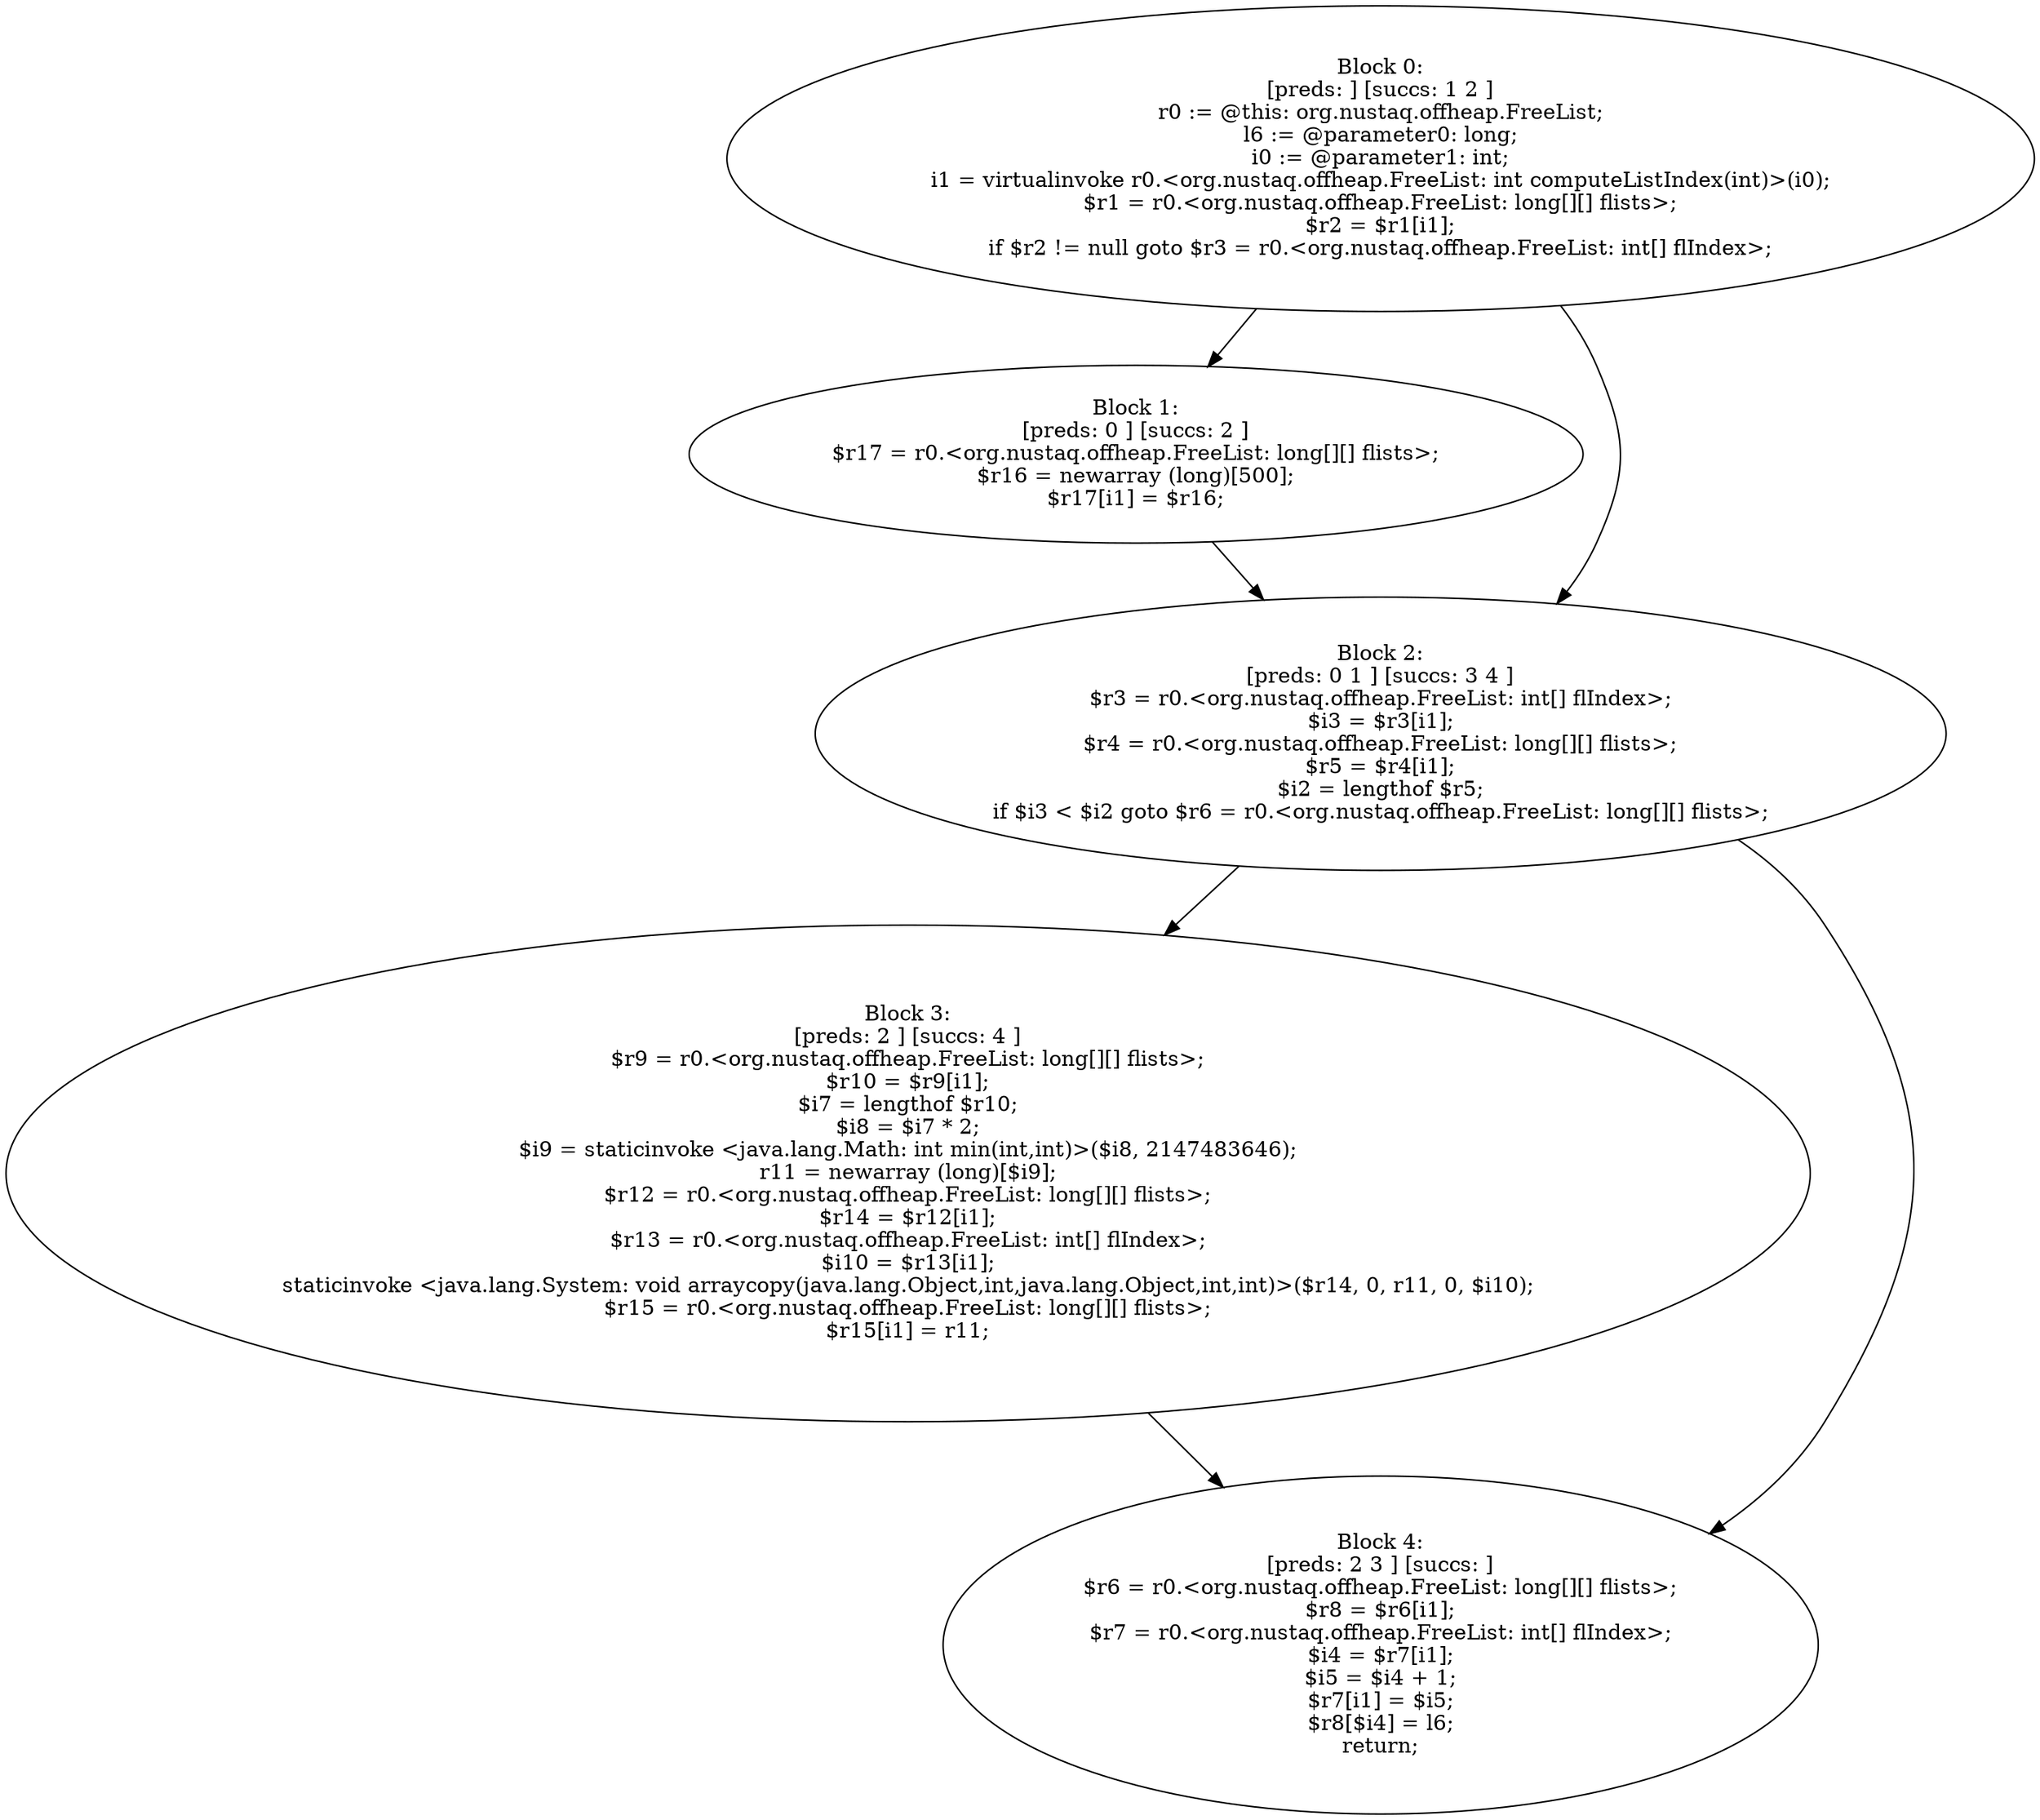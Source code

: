 digraph "unitGraph" {
    "Block 0:
[preds: ] [succs: 1 2 ]
r0 := @this: org.nustaq.offheap.FreeList;
l6 := @parameter0: long;
i0 := @parameter1: int;
i1 = virtualinvoke r0.<org.nustaq.offheap.FreeList: int computeListIndex(int)>(i0);
$r1 = r0.<org.nustaq.offheap.FreeList: long[][] flists>;
$r2 = $r1[i1];
if $r2 != null goto $r3 = r0.<org.nustaq.offheap.FreeList: int[] flIndex>;
"
    "Block 1:
[preds: 0 ] [succs: 2 ]
$r17 = r0.<org.nustaq.offheap.FreeList: long[][] flists>;
$r16 = newarray (long)[500];
$r17[i1] = $r16;
"
    "Block 2:
[preds: 0 1 ] [succs: 3 4 ]
$r3 = r0.<org.nustaq.offheap.FreeList: int[] flIndex>;
$i3 = $r3[i1];
$r4 = r0.<org.nustaq.offheap.FreeList: long[][] flists>;
$r5 = $r4[i1];
$i2 = lengthof $r5;
if $i3 < $i2 goto $r6 = r0.<org.nustaq.offheap.FreeList: long[][] flists>;
"
    "Block 3:
[preds: 2 ] [succs: 4 ]
$r9 = r0.<org.nustaq.offheap.FreeList: long[][] flists>;
$r10 = $r9[i1];
$i7 = lengthof $r10;
$i8 = $i7 * 2;
$i9 = staticinvoke <java.lang.Math: int min(int,int)>($i8, 2147483646);
r11 = newarray (long)[$i9];
$r12 = r0.<org.nustaq.offheap.FreeList: long[][] flists>;
$r14 = $r12[i1];
$r13 = r0.<org.nustaq.offheap.FreeList: int[] flIndex>;
$i10 = $r13[i1];
staticinvoke <java.lang.System: void arraycopy(java.lang.Object,int,java.lang.Object,int,int)>($r14, 0, r11, 0, $i10);
$r15 = r0.<org.nustaq.offheap.FreeList: long[][] flists>;
$r15[i1] = r11;
"
    "Block 4:
[preds: 2 3 ] [succs: ]
$r6 = r0.<org.nustaq.offheap.FreeList: long[][] flists>;
$r8 = $r6[i1];
$r7 = r0.<org.nustaq.offheap.FreeList: int[] flIndex>;
$i4 = $r7[i1];
$i5 = $i4 + 1;
$r7[i1] = $i5;
$r8[$i4] = l6;
return;
"
    "Block 0:
[preds: ] [succs: 1 2 ]
r0 := @this: org.nustaq.offheap.FreeList;
l6 := @parameter0: long;
i0 := @parameter1: int;
i1 = virtualinvoke r0.<org.nustaq.offheap.FreeList: int computeListIndex(int)>(i0);
$r1 = r0.<org.nustaq.offheap.FreeList: long[][] flists>;
$r2 = $r1[i1];
if $r2 != null goto $r3 = r0.<org.nustaq.offheap.FreeList: int[] flIndex>;
"->"Block 1:
[preds: 0 ] [succs: 2 ]
$r17 = r0.<org.nustaq.offheap.FreeList: long[][] flists>;
$r16 = newarray (long)[500];
$r17[i1] = $r16;
";
    "Block 0:
[preds: ] [succs: 1 2 ]
r0 := @this: org.nustaq.offheap.FreeList;
l6 := @parameter0: long;
i0 := @parameter1: int;
i1 = virtualinvoke r0.<org.nustaq.offheap.FreeList: int computeListIndex(int)>(i0);
$r1 = r0.<org.nustaq.offheap.FreeList: long[][] flists>;
$r2 = $r1[i1];
if $r2 != null goto $r3 = r0.<org.nustaq.offheap.FreeList: int[] flIndex>;
"->"Block 2:
[preds: 0 1 ] [succs: 3 4 ]
$r3 = r0.<org.nustaq.offheap.FreeList: int[] flIndex>;
$i3 = $r3[i1];
$r4 = r0.<org.nustaq.offheap.FreeList: long[][] flists>;
$r5 = $r4[i1];
$i2 = lengthof $r5;
if $i3 < $i2 goto $r6 = r0.<org.nustaq.offheap.FreeList: long[][] flists>;
";
    "Block 1:
[preds: 0 ] [succs: 2 ]
$r17 = r0.<org.nustaq.offheap.FreeList: long[][] flists>;
$r16 = newarray (long)[500];
$r17[i1] = $r16;
"->"Block 2:
[preds: 0 1 ] [succs: 3 4 ]
$r3 = r0.<org.nustaq.offheap.FreeList: int[] flIndex>;
$i3 = $r3[i1];
$r4 = r0.<org.nustaq.offheap.FreeList: long[][] flists>;
$r5 = $r4[i1];
$i2 = lengthof $r5;
if $i3 < $i2 goto $r6 = r0.<org.nustaq.offheap.FreeList: long[][] flists>;
";
    "Block 2:
[preds: 0 1 ] [succs: 3 4 ]
$r3 = r0.<org.nustaq.offheap.FreeList: int[] flIndex>;
$i3 = $r3[i1];
$r4 = r0.<org.nustaq.offheap.FreeList: long[][] flists>;
$r5 = $r4[i1];
$i2 = lengthof $r5;
if $i3 < $i2 goto $r6 = r0.<org.nustaq.offheap.FreeList: long[][] flists>;
"->"Block 3:
[preds: 2 ] [succs: 4 ]
$r9 = r0.<org.nustaq.offheap.FreeList: long[][] flists>;
$r10 = $r9[i1];
$i7 = lengthof $r10;
$i8 = $i7 * 2;
$i9 = staticinvoke <java.lang.Math: int min(int,int)>($i8, 2147483646);
r11 = newarray (long)[$i9];
$r12 = r0.<org.nustaq.offheap.FreeList: long[][] flists>;
$r14 = $r12[i1];
$r13 = r0.<org.nustaq.offheap.FreeList: int[] flIndex>;
$i10 = $r13[i1];
staticinvoke <java.lang.System: void arraycopy(java.lang.Object,int,java.lang.Object,int,int)>($r14, 0, r11, 0, $i10);
$r15 = r0.<org.nustaq.offheap.FreeList: long[][] flists>;
$r15[i1] = r11;
";
    "Block 2:
[preds: 0 1 ] [succs: 3 4 ]
$r3 = r0.<org.nustaq.offheap.FreeList: int[] flIndex>;
$i3 = $r3[i1];
$r4 = r0.<org.nustaq.offheap.FreeList: long[][] flists>;
$r5 = $r4[i1];
$i2 = lengthof $r5;
if $i3 < $i2 goto $r6 = r0.<org.nustaq.offheap.FreeList: long[][] flists>;
"->"Block 4:
[preds: 2 3 ] [succs: ]
$r6 = r0.<org.nustaq.offheap.FreeList: long[][] flists>;
$r8 = $r6[i1];
$r7 = r0.<org.nustaq.offheap.FreeList: int[] flIndex>;
$i4 = $r7[i1];
$i5 = $i4 + 1;
$r7[i1] = $i5;
$r8[$i4] = l6;
return;
";
    "Block 3:
[preds: 2 ] [succs: 4 ]
$r9 = r0.<org.nustaq.offheap.FreeList: long[][] flists>;
$r10 = $r9[i1];
$i7 = lengthof $r10;
$i8 = $i7 * 2;
$i9 = staticinvoke <java.lang.Math: int min(int,int)>($i8, 2147483646);
r11 = newarray (long)[$i9];
$r12 = r0.<org.nustaq.offheap.FreeList: long[][] flists>;
$r14 = $r12[i1];
$r13 = r0.<org.nustaq.offheap.FreeList: int[] flIndex>;
$i10 = $r13[i1];
staticinvoke <java.lang.System: void arraycopy(java.lang.Object,int,java.lang.Object,int,int)>($r14, 0, r11, 0, $i10);
$r15 = r0.<org.nustaq.offheap.FreeList: long[][] flists>;
$r15[i1] = r11;
"->"Block 4:
[preds: 2 3 ] [succs: ]
$r6 = r0.<org.nustaq.offheap.FreeList: long[][] flists>;
$r8 = $r6[i1];
$r7 = r0.<org.nustaq.offheap.FreeList: int[] flIndex>;
$i4 = $r7[i1];
$i5 = $i4 + 1;
$r7[i1] = $i5;
$r8[$i4] = l6;
return;
";
}

